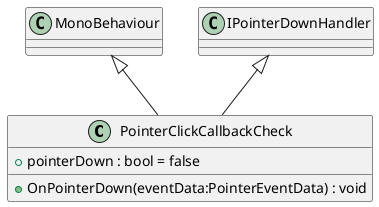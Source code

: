 @startuml
class PointerClickCallbackCheck {
    + pointerDown : bool = false
    + OnPointerDown(eventData:PointerEventData) : void
}
MonoBehaviour <|-- PointerClickCallbackCheck
IPointerDownHandler <|-- PointerClickCallbackCheck
@enduml
